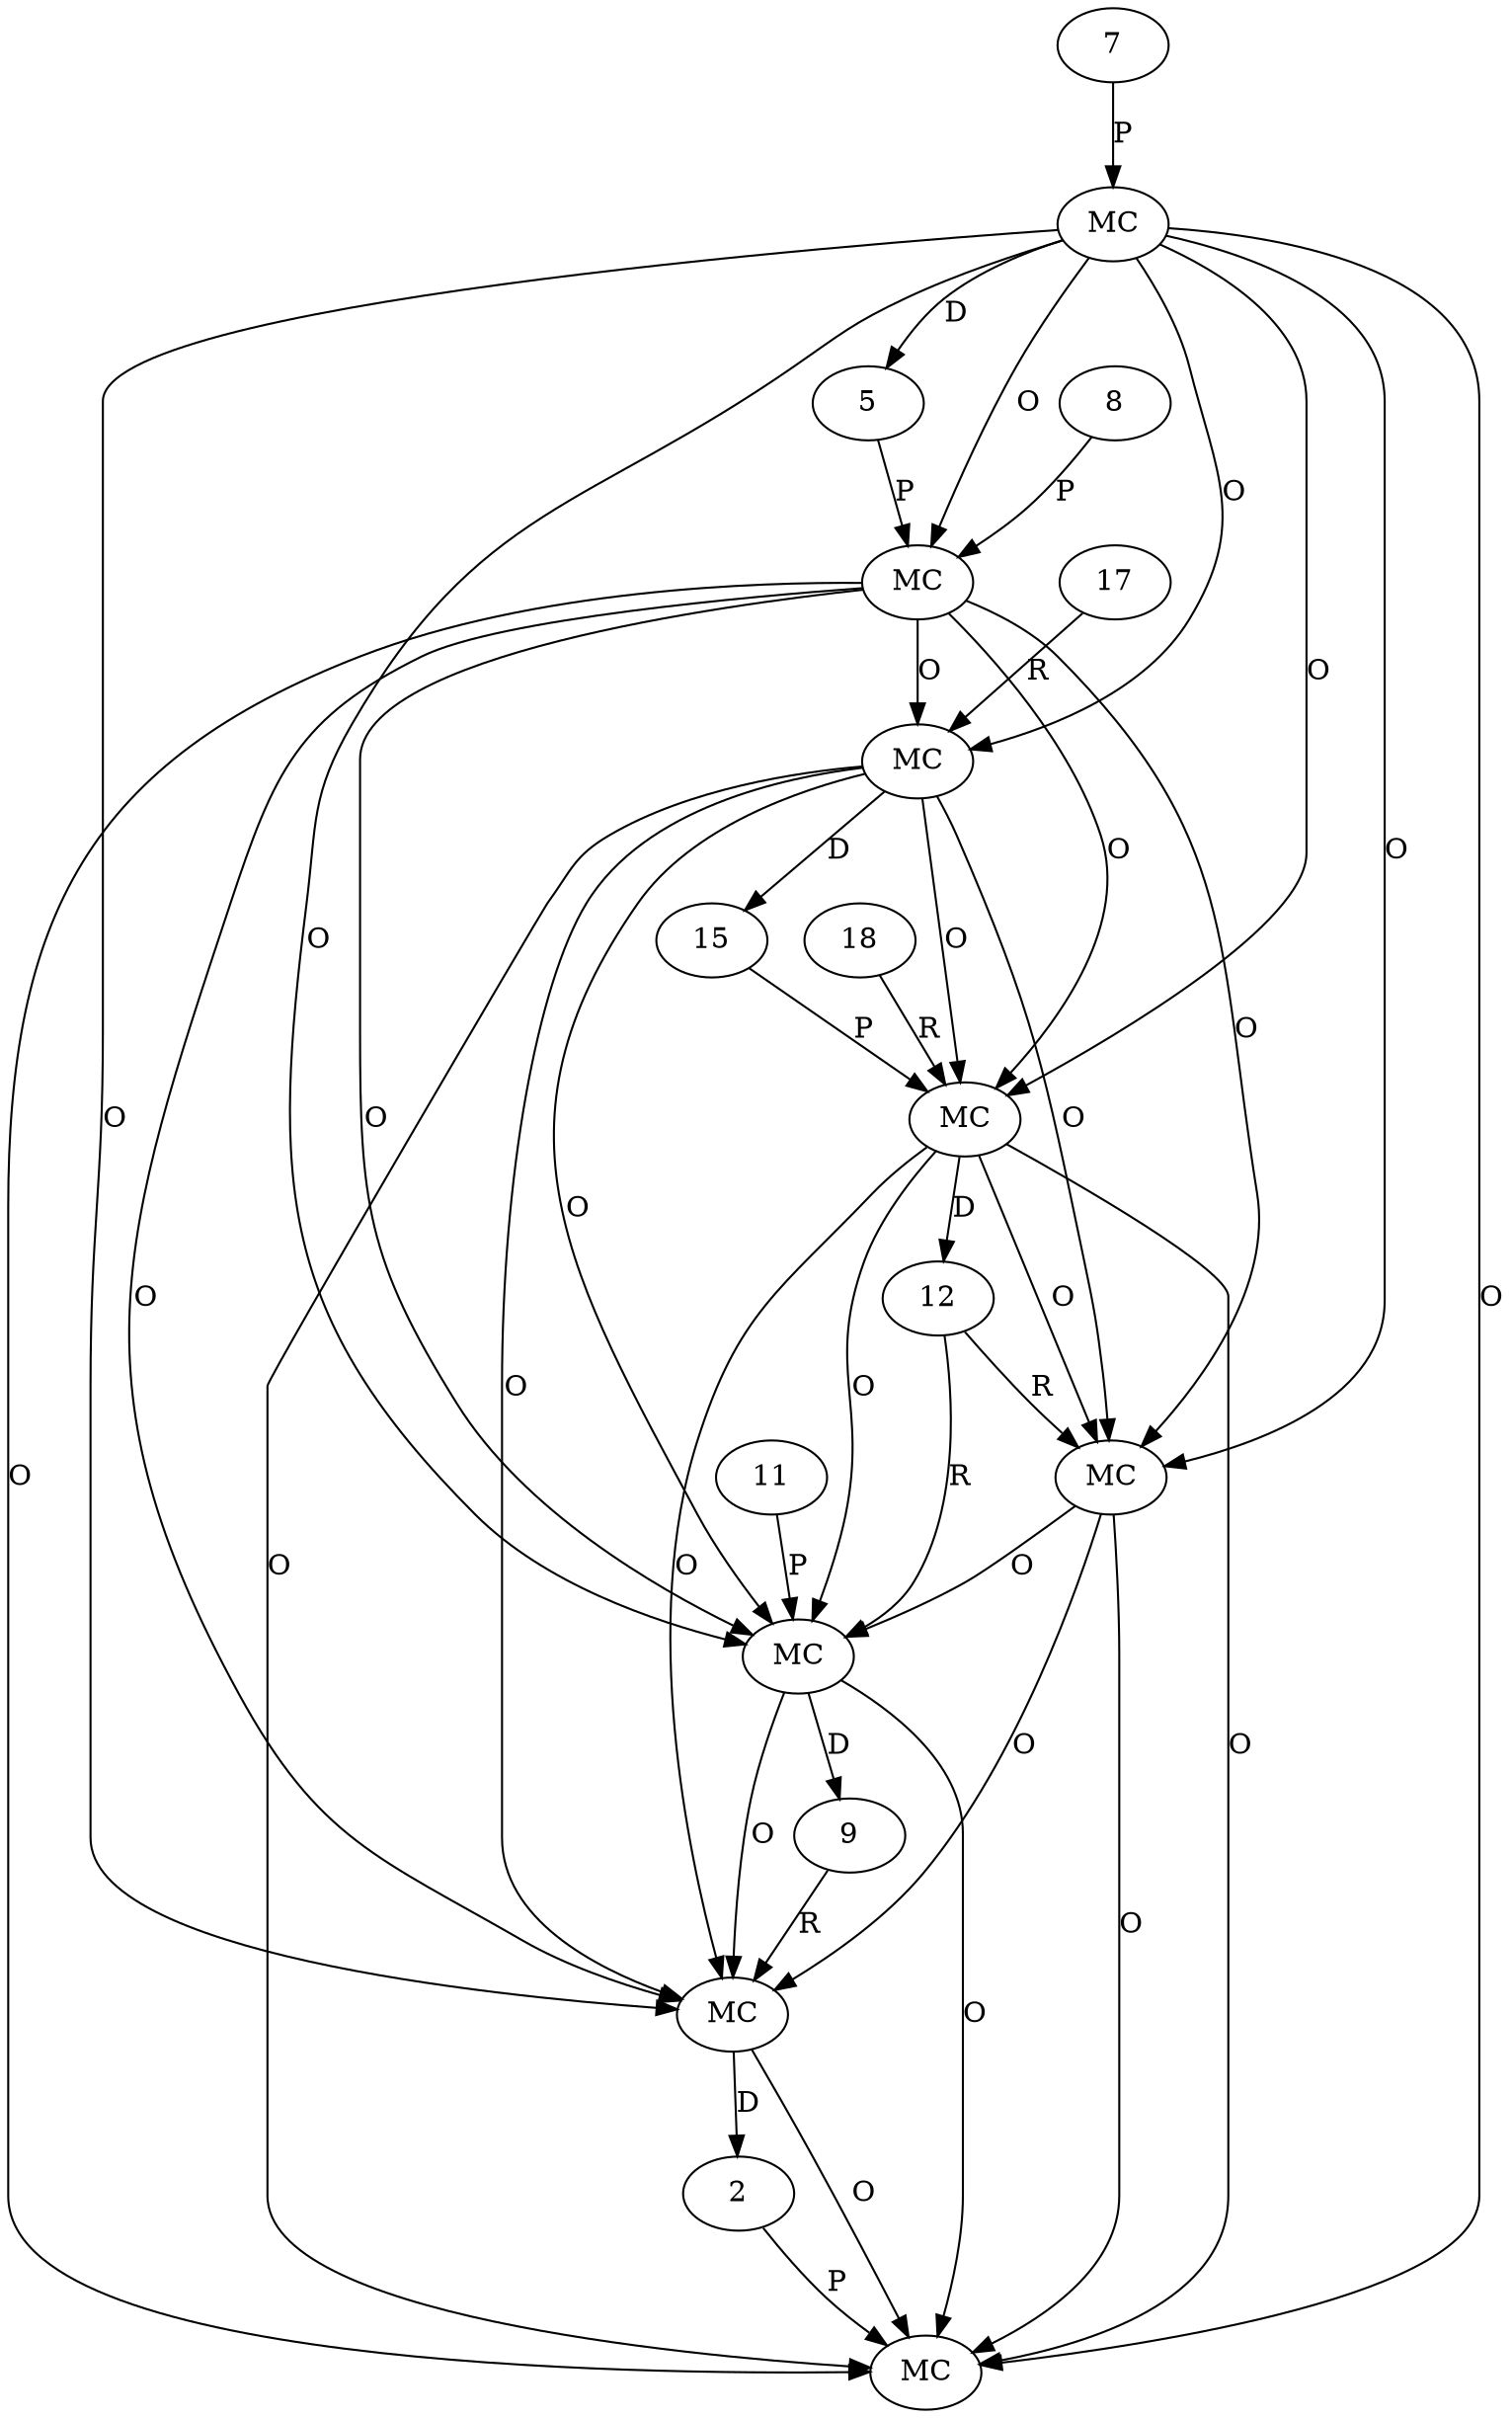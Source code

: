 digraph "AUG" {

  1 [ label="MC" s="findContentURI()" t="Utils" l="519" ];
  2 [ t="Resource" n="resource" ];
  3 [ label="MC" s="getResource()" t="UNKNOWN" l="519" ];
  4 [ label="MC" s="createRepo()" t="Utils" l="486" ];
  5 [ t="File" n="dummy_" ];
  6 [ label="MC" s="getFile()" t="IO" l="486" ];
  7 [ t="String" v="testdata/org.apache.felix.framework-4.0.2.index.xml" ];
  8 [ t="String" v="2" ];
  9 [ t="UNKNOWN" n="dummy_" ];
  10 [ label="MC" s="get()" t="List" l="519" ];
  11 [ t="int" v="0" ];
  12 [ t="List" n="providers" ];
  13 [ label="MC" s="size()" t="List" l="517" ];
  14 [ label="MC" s="findProviders()" t="AbstractResolveContext" l="514" ];
  15 [ t="Requirement" n="req" ];
  16 [ label="MC" s="buildSyntheticRequirement()" t="CapReqBuilder" l="509" ];
  17 [ t="CapReqBuilder" n="dummy_" ];
  18 [ t="BndrunResolveContext" n="context" ];
  13 -> 1 [ label="O" ];
  3 -> 1 [ label="O" ];
  14 -> 1 [ label="O" ];
  6 -> 1 [ label="O" ];
  16 -> 1 [ label="O" ];
  4 -> 1 [ label="O" ];
  2 -> 1 [ label="P" ];
  10 -> 1 [ label="O" ];
  3 -> 2 [ label="D" ];
  14 -> 3 [ label="O" ];
  9 -> 3 [ label="R" ];
  13 -> 3 [ label="O" ];
  16 -> 3 [ label="O" ];
  4 -> 3 [ label="O" ];
  10 -> 3 [ label="O" ];
  6 -> 3 [ label="O" ];
  5 -> 4 [ label="P" ];
  6 -> 4 [ label="O" ];
  8 -> 4 [ label="P" ];
  6 -> 5 [ label="D" ];
  7 -> 6 [ label="P" ];
  10 -> 9 [ label="D" ];
  6 -> 10 [ label="O" ];
  4 -> 10 [ label="O" ];
  16 -> 10 [ label="O" ];
  13 -> 10 [ label="O" ];
  14 -> 10 [ label="O" ];
  12 -> 10 [ label="R" ];
  11 -> 10 [ label="P" ];
  14 -> 12 [ label="D" ];
  12 -> 13 [ label="R" ];
  14 -> 13 [ label="O" ];
  6 -> 13 [ label="O" ];
  4 -> 13 [ label="O" ];
  16 -> 13 [ label="O" ];
  15 -> 14 [ label="P" ];
  16 -> 14 [ label="O" ];
  18 -> 14 [ label="R" ];
  4 -> 14 [ label="O" ];
  6 -> 14 [ label="O" ];
  16 -> 15 [ label="D" ];
  17 -> 16 [ label="R" ];
  6 -> 16 [ label="O" ];
  4 -> 16 [ label="O" ];
}
